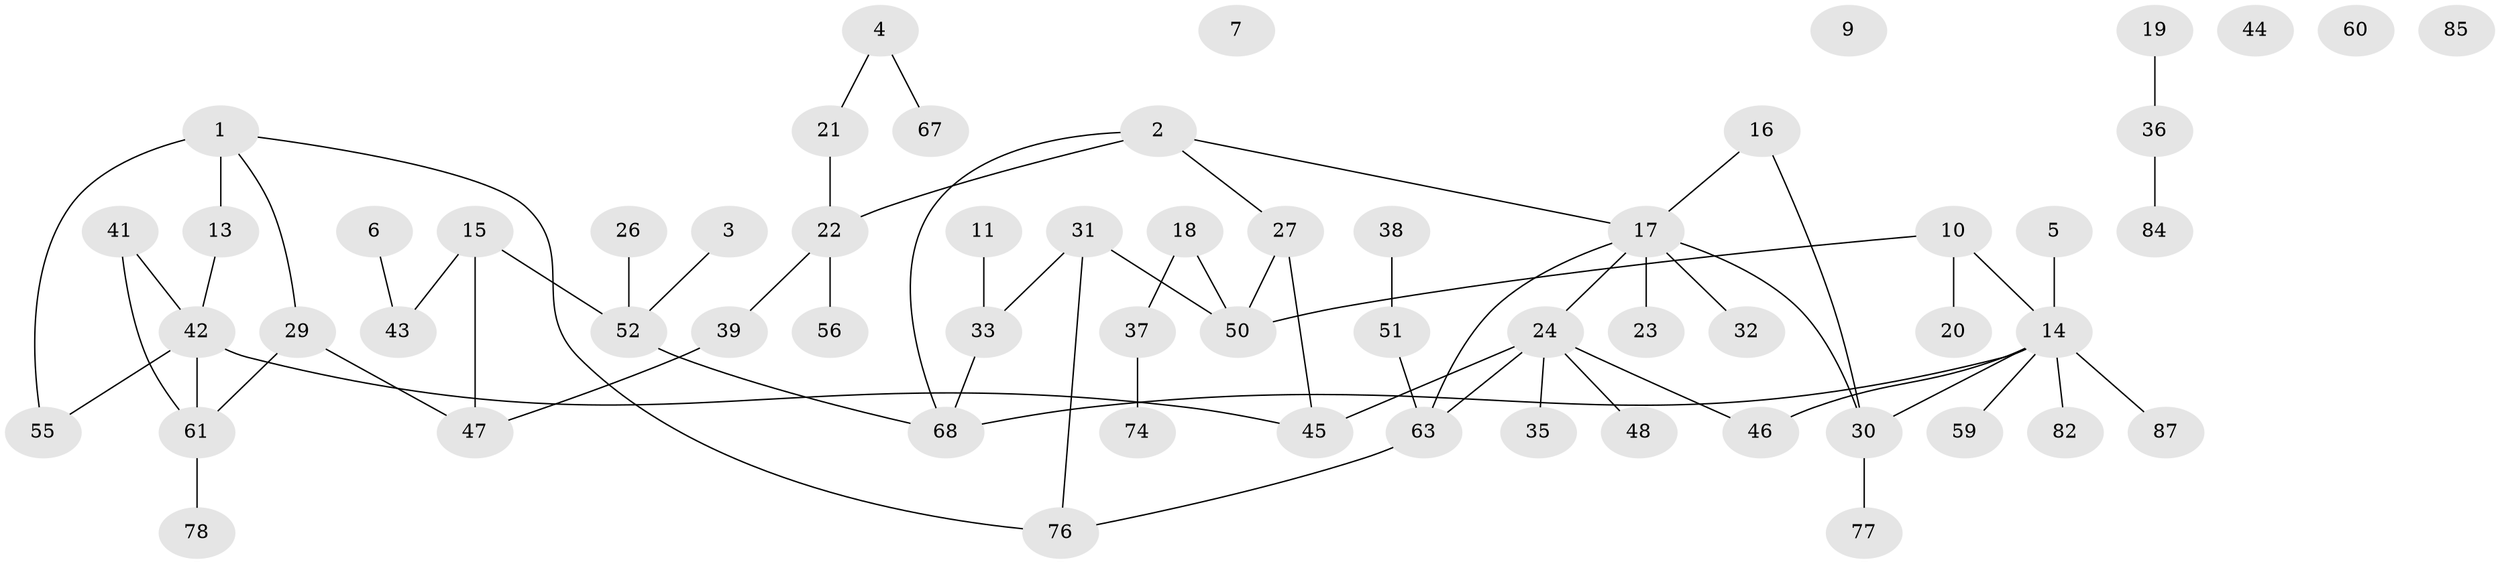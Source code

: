 // original degree distribution, {3: 0.23863636363636365, 2: 0.25, 1: 0.3181818181818182, 0: 0.045454545454545456, 4: 0.11363636363636363, 7: 0.011363636363636364, 5: 0.022727272727272728}
// Generated by graph-tools (version 1.1) at 2025/16/03/04/25 18:16:36]
// undirected, 61 vertices, 68 edges
graph export_dot {
graph [start="1"]
  node [color=gray90,style=filled];
  1 [super="+8"];
  2 [super="+53"];
  3;
  4;
  5 [super="+73"];
  6;
  7;
  9;
  10;
  11;
  13;
  14 [super="+34"];
  15 [super="+25"];
  16;
  17 [super="+69+83"];
  18;
  19;
  20;
  21;
  22 [super="+88"];
  23;
  24 [super="+28"];
  26;
  27 [super="+75"];
  29;
  30 [super="+49"];
  31;
  32;
  33;
  35;
  36;
  37;
  38;
  39;
  41;
  42 [super="+64+80"];
  43;
  44 [super="+66"];
  45;
  46 [super="+54"];
  47;
  48 [super="+62"];
  50 [super="+58"];
  51;
  52 [super="+71+57"];
  55;
  56;
  59;
  60;
  61 [super="+81"];
  63;
  67;
  68 [super="+72"];
  74;
  76;
  77;
  78;
  82;
  84;
  85;
  87;
  1 -- 13;
  1 -- 76;
  1 -- 29;
  1 -- 55 [weight=2];
  2 -- 22;
  2 -- 17;
  2 -- 27;
  2 -- 68;
  3 -- 52;
  4 -- 21;
  4 -- 67;
  5 -- 14;
  6 -- 43;
  10 -- 20;
  10 -- 50;
  10 -- 14;
  11 -- 33;
  13 -- 42;
  14 -- 68;
  14 -- 87;
  14 -- 82;
  14 -- 30;
  14 -- 59;
  14 -- 46;
  15 -- 47;
  15 -- 43;
  15 -- 52;
  16 -- 17;
  16 -- 30;
  17 -- 24;
  17 -- 23;
  17 -- 30;
  17 -- 32;
  17 -- 63;
  18 -- 37;
  18 -- 50;
  19 -- 36;
  21 -- 22;
  22 -- 56;
  22 -- 39;
  24 -- 45;
  24 -- 63;
  24 -- 48;
  24 -- 35;
  24 -- 46;
  26 -- 52;
  27 -- 45;
  27 -- 50;
  29 -- 47;
  29 -- 61;
  30 -- 77;
  31 -- 33;
  31 -- 50;
  31 -- 76;
  33 -- 68;
  36 -- 84;
  37 -- 74;
  38 -- 51;
  39 -- 47;
  41 -- 42;
  41 -- 61;
  42 -- 45;
  42 -- 55;
  42 -- 61;
  51 -- 63;
  52 -- 68;
  61 -- 78;
  63 -- 76;
}
